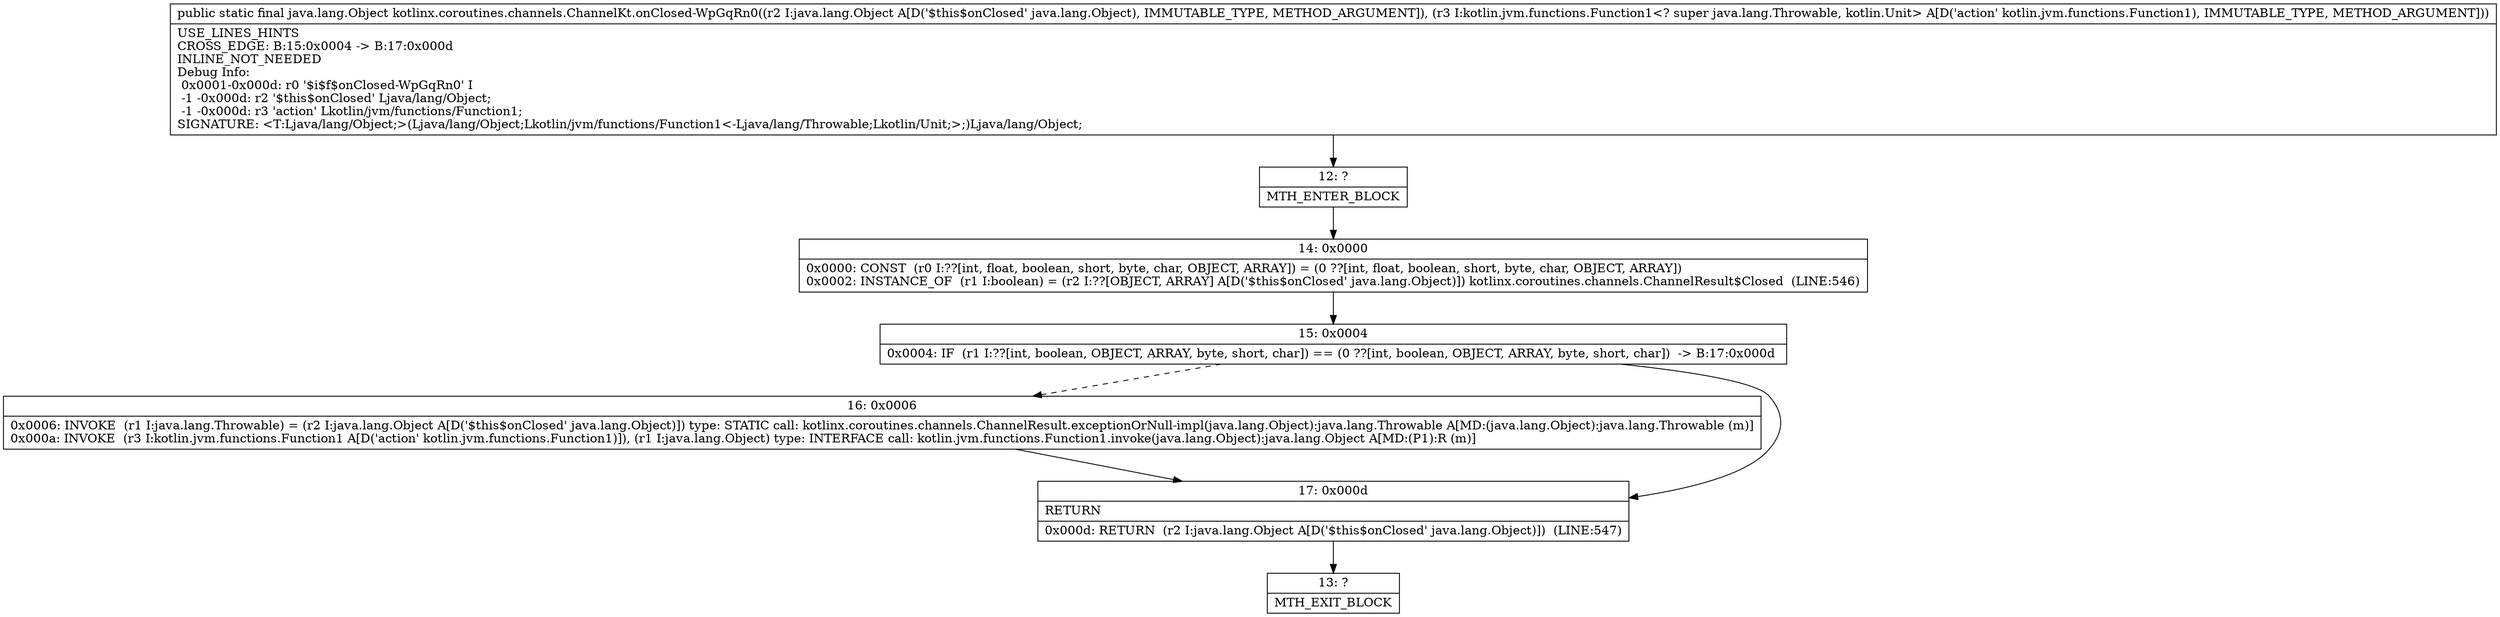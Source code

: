digraph "CFG forkotlinx.coroutines.channels.ChannelKt.onClosed\-WpGqRn0(Ljava\/lang\/Object;Lkotlin\/jvm\/functions\/Function1;)Ljava\/lang\/Object;" {
Node_12 [shape=record,label="{12\:\ ?|MTH_ENTER_BLOCK\l}"];
Node_14 [shape=record,label="{14\:\ 0x0000|0x0000: CONST  (r0 I:??[int, float, boolean, short, byte, char, OBJECT, ARRAY]) = (0 ??[int, float, boolean, short, byte, char, OBJECT, ARRAY]) \l0x0002: INSTANCE_OF  (r1 I:boolean) = (r2 I:??[OBJECT, ARRAY] A[D('$this$onClosed' java.lang.Object)]) kotlinx.coroutines.channels.ChannelResult$Closed  (LINE:546)\l}"];
Node_15 [shape=record,label="{15\:\ 0x0004|0x0004: IF  (r1 I:??[int, boolean, OBJECT, ARRAY, byte, short, char]) == (0 ??[int, boolean, OBJECT, ARRAY, byte, short, char])  \-\> B:17:0x000d \l}"];
Node_16 [shape=record,label="{16\:\ 0x0006|0x0006: INVOKE  (r1 I:java.lang.Throwable) = (r2 I:java.lang.Object A[D('$this$onClosed' java.lang.Object)]) type: STATIC call: kotlinx.coroutines.channels.ChannelResult.exceptionOrNull\-impl(java.lang.Object):java.lang.Throwable A[MD:(java.lang.Object):java.lang.Throwable (m)]\l0x000a: INVOKE  (r3 I:kotlin.jvm.functions.Function1 A[D('action' kotlin.jvm.functions.Function1)]), (r1 I:java.lang.Object) type: INTERFACE call: kotlin.jvm.functions.Function1.invoke(java.lang.Object):java.lang.Object A[MD:(P1):R (m)]\l}"];
Node_17 [shape=record,label="{17\:\ 0x000d|RETURN\l|0x000d: RETURN  (r2 I:java.lang.Object A[D('$this$onClosed' java.lang.Object)])  (LINE:547)\l}"];
Node_13 [shape=record,label="{13\:\ ?|MTH_EXIT_BLOCK\l}"];
MethodNode[shape=record,label="{public static final java.lang.Object kotlinx.coroutines.channels.ChannelKt.onClosed\-WpGqRn0((r2 I:java.lang.Object A[D('$this$onClosed' java.lang.Object), IMMUTABLE_TYPE, METHOD_ARGUMENT]), (r3 I:kotlin.jvm.functions.Function1\<? super java.lang.Throwable, kotlin.Unit\> A[D('action' kotlin.jvm.functions.Function1), IMMUTABLE_TYPE, METHOD_ARGUMENT]))  | USE_LINES_HINTS\lCROSS_EDGE: B:15:0x0004 \-\> B:17:0x000d\lINLINE_NOT_NEEDED\lDebug Info:\l  0x0001\-0x000d: r0 '$i$f$onClosed\-WpGqRn0' I\l  \-1 \-0x000d: r2 '$this$onClosed' Ljava\/lang\/Object;\l  \-1 \-0x000d: r3 'action' Lkotlin\/jvm\/functions\/Function1;\lSIGNATURE: \<T:Ljava\/lang\/Object;\>(Ljava\/lang\/Object;Lkotlin\/jvm\/functions\/Function1\<\-Ljava\/lang\/Throwable;Lkotlin\/Unit;\>;)Ljava\/lang\/Object;\l}"];
MethodNode -> Node_12;Node_12 -> Node_14;
Node_14 -> Node_15;
Node_15 -> Node_16[style=dashed];
Node_15 -> Node_17;
Node_16 -> Node_17;
Node_17 -> Node_13;
}

